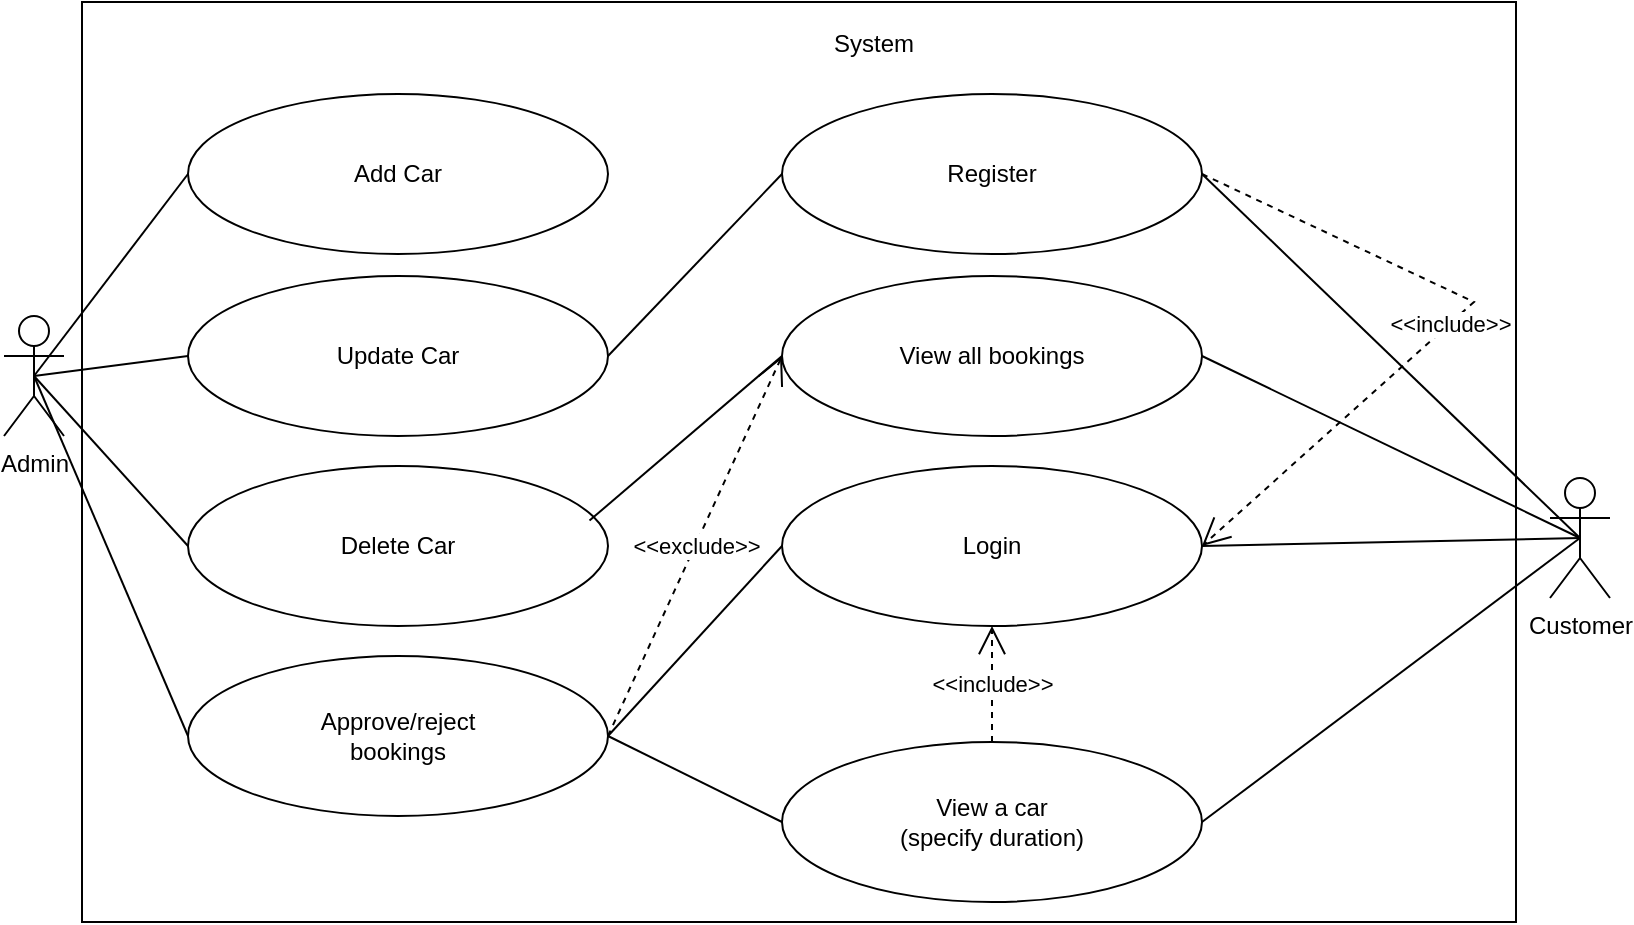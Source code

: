 <mxfile version="27.0.3">
  <diagram name="Page-1" id="VcuLmdytVTQZ5WLBHurv">
    <mxGraphModel dx="1042" dy="562" grid="0" gridSize="10" guides="1" tooltips="1" connect="1" arrows="1" fold="1" page="1" pageScale="1" pageWidth="850" pageHeight="1100" math="0" shadow="0">
      <root>
        <mxCell id="0" />
        <mxCell id="1" parent="0" />
        <mxCell id="GmY9_GItGqDkAXkPfu6z-1" value="&lt;div&gt;Add Car&lt;/div&gt;" style="ellipse;whiteSpace=wrap;html=1;" vertex="1" parent="1">
          <mxGeometry x="112" y="50" width="210" height="80" as="geometry" />
        </mxCell>
        <mxCell id="GmY9_GItGqDkAXkPfu6z-3" value="Delete Car" style="ellipse;whiteSpace=wrap;html=1;" vertex="1" parent="1">
          <mxGeometry x="112" y="236" width="210" height="80" as="geometry" />
        </mxCell>
        <mxCell id="GmY9_GItGqDkAXkPfu6z-4" value="Approve/reject&lt;div&gt;bookings&lt;/div&gt;" style="ellipse;whiteSpace=wrap;html=1;" vertex="1" parent="1">
          <mxGeometry x="112" y="331" width="210" height="80" as="geometry" />
        </mxCell>
        <mxCell id="GmY9_GItGqDkAXkPfu6z-5" value="Register" style="ellipse;whiteSpace=wrap;html=1;" vertex="1" parent="1">
          <mxGeometry x="409" y="50" width="210" height="80" as="geometry" />
        </mxCell>
        <mxCell id="GmY9_GItGqDkAXkPfu6z-7" value="View all bookings" style="ellipse;whiteSpace=wrap;html=1;" vertex="1" parent="1">
          <mxGeometry x="409" y="141" width="210" height="80" as="geometry" />
        </mxCell>
        <mxCell id="GmY9_GItGqDkAXkPfu6z-8" value="Login" style="ellipse;whiteSpace=wrap;html=1;" vertex="1" parent="1">
          <mxGeometry x="409" y="236" width="210" height="80" as="geometry" />
        </mxCell>
        <mxCell id="GmY9_GItGqDkAXkPfu6z-9" value="View a car&lt;div&gt;(specify duration)&lt;/div&gt;" style="ellipse;whiteSpace=wrap;html=1;" vertex="1" parent="1">
          <mxGeometry x="409" y="374" width="210" height="80" as="geometry" />
        </mxCell>
        <mxCell id="GmY9_GItGqDkAXkPfu6z-10" value="" style="endArrow=none;html=1;rounded=0;entryX=0;entryY=0.5;entryDx=0;entryDy=0;exitX=1;exitY=0.5;exitDx=0;exitDy=0;" edge="1" parent="1" source="GmY9_GItGqDkAXkPfu6z-2" target="GmY9_GItGqDkAXkPfu6z-5">
          <mxGeometry width="50" height="50" relative="1" as="geometry">
            <mxPoint x="430" y="180" as="sourcePoint" />
            <mxPoint x="480" y="130" as="targetPoint" />
          </mxGeometry>
        </mxCell>
        <mxCell id="GmY9_GItGqDkAXkPfu6z-11" value="" style="endArrow=none;html=1;rounded=0;entryX=0;entryY=0.5;entryDx=0;entryDy=0;exitX=0.956;exitY=0.341;exitDx=0;exitDy=0;exitPerimeter=0;" edge="1" parent="1" source="GmY9_GItGqDkAXkPfu6z-3" target="GmY9_GItGqDkAXkPfu6z-7">
          <mxGeometry width="50" height="50" relative="1" as="geometry">
            <mxPoint x="425" y="290" as="sourcePoint" />
            <mxPoint x="510.0" y="170.0" as="targetPoint" />
          </mxGeometry>
        </mxCell>
        <mxCell id="GmY9_GItGqDkAXkPfu6z-12" value="Admin" style="shape=umlActor;verticalLabelPosition=bottom;verticalAlign=top;html=1;outlineConnect=0;" vertex="1" parent="1">
          <mxGeometry x="20" y="161" width="30" height="60" as="geometry" />
        </mxCell>
        <mxCell id="GmY9_GItGqDkAXkPfu6z-17" value="" style="endArrow=none;html=1;rounded=0;exitX=1;exitY=0.5;exitDx=0;exitDy=0;entryX=0;entryY=0.5;entryDx=0;entryDy=0;" edge="1" parent="1" source="GmY9_GItGqDkAXkPfu6z-4" target="GmY9_GItGqDkAXkPfu6z-8">
          <mxGeometry width="50" height="50" relative="1" as="geometry">
            <mxPoint x="430" y="390" as="sourcePoint" />
            <mxPoint x="480" y="340" as="targetPoint" />
          </mxGeometry>
        </mxCell>
        <mxCell id="GmY9_GItGqDkAXkPfu6z-18" value="" style="endArrow=none;html=1;rounded=0;exitX=1;exitY=0.5;exitDx=0;exitDy=0;entryX=0;entryY=0.5;entryDx=0;entryDy=0;" edge="1" parent="1" source="GmY9_GItGqDkAXkPfu6z-4" target="GmY9_GItGqDkAXkPfu6z-9">
          <mxGeometry width="50" height="50" relative="1" as="geometry">
            <mxPoint x="440" y="390" as="sourcePoint" />
            <mxPoint x="490" y="340" as="targetPoint" />
          </mxGeometry>
        </mxCell>
        <mxCell id="GmY9_GItGqDkAXkPfu6z-22" value="System" style="text;html=1;align=center;verticalAlign=middle;whiteSpace=wrap;rounded=0;" vertex="1" parent="1">
          <mxGeometry x="425" y="10" width="60" height="30" as="geometry" />
        </mxCell>
        <mxCell id="GmY9_GItGqDkAXkPfu6z-23" value="" style="endArrow=none;html=1;rounded=0;entryX=0;entryY=0.5;entryDx=0;entryDy=0;exitX=0.5;exitY=0.5;exitDx=0;exitDy=0;exitPerimeter=0;" edge="1" parent="1" source="GmY9_GItGqDkAXkPfu6z-12" target="GmY9_GItGqDkAXkPfu6z-1">
          <mxGeometry width="50" height="50" relative="1" as="geometry">
            <mxPoint x="90" y="150" as="sourcePoint" />
            <mxPoint x="217.79" y="69.0" as="targetPoint" />
          </mxGeometry>
        </mxCell>
        <mxCell id="GmY9_GItGqDkAXkPfu6z-24" value="" style="endArrow=none;html=1;rounded=0;entryX=0.078;entryY=0.264;entryDx=0;entryDy=0;entryPerimeter=0;exitX=0.5;exitY=0.5;exitDx=0;exitDy=0;exitPerimeter=0;" edge="1" parent="1" source="GmY9_GItGqDkAXkPfu6z-2">
          <mxGeometry width="50" height="50" relative="1" as="geometry">
            <mxPoint x="73" y="130" as="sourcePoint" />
            <mxPoint x="216.02" y="165.76" as="targetPoint" />
          </mxGeometry>
        </mxCell>
        <mxCell id="GmY9_GItGqDkAXkPfu6z-25" value="" style="endArrow=none;html=1;rounded=0;entryX=0;entryY=0.5;entryDx=0;entryDy=0;exitX=0.5;exitY=0.5;exitDx=0;exitDy=0;exitPerimeter=0;" edge="1" parent="1" source="GmY9_GItGqDkAXkPfu6z-12" target="GmY9_GItGqDkAXkPfu6z-3">
          <mxGeometry width="50" height="50" relative="1" as="geometry">
            <mxPoint x="95" y="150" as="sourcePoint" />
            <mxPoint x="217.2" y="269.01" as="targetPoint" />
          </mxGeometry>
        </mxCell>
        <mxCell id="GmY9_GItGqDkAXkPfu6z-27" value="" style="endArrow=none;html=1;rounded=0;exitX=0.5;exitY=0.5;exitDx=0;exitDy=0;exitPerimeter=0;entryX=0;entryY=0.5;entryDx=0;entryDy=0;" edge="1" parent="1" source="GmY9_GItGqDkAXkPfu6z-12" target="GmY9_GItGqDkAXkPfu6z-4">
          <mxGeometry width="50" height="50" relative="1" as="geometry">
            <mxPoint x="64" y="221" as="sourcePoint" />
            <mxPoint x="216" y="373" as="targetPoint" />
          </mxGeometry>
        </mxCell>
        <mxCell id="GmY9_GItGqDkAXkPfu6z-29" value="Customer" style="shape=umlActor;verticalLabelPosition=bottom;verticalAlign=top;html=1;outlineConnect=0;" vertex="1" parent="1">
          <mxGeometry x="793" y="242" width="30" height="60" as="geometry" />
        </mxCell>
        <mxCell id="GmY9_GItGqDkAXkPfu6z-32" value="" style="endArrow=none;html=1;rounded=0;entryX=0.5;entryY=0.5;entryDx=0;entryDy=0;entryPerimeter=0;exitX=1;exitY=0.5;exitDx=0;exitDy=0;" edge="1" parent="1" source="GmY9_GItGqDkAXkPfu6z-9" target="GmY9_GItGqDkAXkPfu6z-29">
          <mxGeometry width="50" height="50" relative="1" as="geometry">
            <mxPoint x="725.19" y="464.89" as="sourcePoint" />
            <mxPoint x="780" y="397" as="targetPoint" />
          </mxGeometry>
        </mxCell>
        <mxCell id="GmY9_GItGqDkAXkPfu6z-33" value="" style="endArrow=none;html=1;rounded=0;entryX=0.5;entryY=0.5;entryDx=0;entryDy=0;entryPerimeter=0;exitX=1;exitY=0.5;exitDx=0;exitDy=0;" edge="1" parent="1" source="GmY9_GItGqDkAXkPfu6z-8" target="GmY9_GItGqDkAXkPfu6z-29">
          <mxGeometry width="50" height="50" relative="1" as="geometry">
            <mxPoint x="716" y="368" as="sourcePoint" />
            <mxPoint x="830" y="407" as="targetPoint" />
          </mxGeometry>
        </mxCell>
        <mxCell id="GmY9_GItGqDkAXkPfu6z-36" value="" style="endArrow=none;html=1;rounded=0;entryX=1;entryY=0.5;entryDx=0;entryDy=0;exitX=0.5;exitY=0.5;exitDx=0;exitDy=0;exitPerimeter=0;" edge="1" parent="1" source="GmY9_GItGqDkAXkPfu6z-29" target="GmY9_GItGqDkAXkPfu6z-7">
          <mxGeometry width="50" height="50" relative="1" as="geometry">
            <mxPoint x="441" y="391" as="sourcePoint" />
            <mxPoint x="491" y="341" as="targetPoint" />
          </mxGeometry>
        </mxCell>
        <mxCell id="GmY9_GItGqDkAXkPfu6z-37" value="" style="endArrow=none;html=1;rounded=0;entryX=1;entryY=0.5;entryDx=0;entryDy=0;exitX=0.5;exitY=0.5;exitDx=0;exitDy=0;exitPerimeter=0;" edge="1" parent="1" source="GmY9_GItGqDkAXkPfu6z-29" target="GmY9_GItGqDkAXkPfu6z-5">
          <mxGeometry width="50" height="50" relative="1" as="geometry">
            <mxPoint x="460" y="394" as="sourcePoint" />
            <mxPoint x="491" y="341" as="targetPoint" />
          </mxGeometry>
        </mxCell>
        <mxCell id="GmY9_GItGqDkAXkPfu6z-41" value="" style="endArrow=none;html=1;rounded=0;entryX=0;entryY=0.5;entryDx=0;entryDy=0;exitX=0.5;exitY=0.5;exitDx=0;exitDy=0;exitPerimeter=0;" edge="1" parent="1" source="GmY9_GItGqDkAXkPfu6z-12" target="GmY9_GItGqDkAXkPfu6z-2">
          <mxGeometry width="50" height="50" relative="1" as="geometry">
            <mxPoint x="35" y="191" as="sourcePoint" />
            <mxPoint x="216.02" y="165.76" as="targetPoint" />
          </mxGeometry>
        </mxCell>
        <mxCell id="GmY9_GItGqDkAXkPfu6z-2" value="Update Car" style="ellipse;whiteSpace=wrap;html=1;" vertex="1" parent="1">
          <mxGeometry x="112" y="141" width="210" height="80" as="geometry" />
        </mxCell>
        <mxCell id="GmY9_GItGqDkAXkPfu6z-42" value="" style="rounded=0;whiteSpace=wrap;html=1;fillColor=none;" vertex="1" parent="1">
          <mxGeometry x="59" y="4" width="717" height="460" as="geometry" />
        </mxCell>
        <mxCell id="GmY9_GItGqDkAXkPfu6z-43" value="&amp;lt;&amp;lt;include&amp;gt;&amp;gt;" style="endArrow=open;endSize=12;dashed=1;html=1;rounded=0;exitX=0.5;exitY=0;exitDx=0;exitDy=0;entryX=0.5;entryY=1;entryDx=0;entryDy=0;" edge="1" parent="1" source="GmY9_GItGqDkAXkPfu6z-9" target="GmY9_GItGqDkAXkPfu6z-8">
          <mxGeometry width="160" relative="1" as="geometry">
            <mxPoint x="488" y="471" as="sourcePoint" />
            <mxPoint x="433" y="246" as="targetPoint" />
          </mxGeometry>
        </mxCell>
        <mxCell id="GmY9_GItGqDkAXkPfu6z-45" value="&amp;lt;&amp;lt;exclude&amp;gt;&amp;gt;" style="endArrow=open;endSize=12;dashed=1;html=1;rounded=0;exitX=1;exitY=0.5;exitDx=0;exitDy=0;entryX=0;entryY=0.5;entryDx=0;entryDy=0;" edge="1" parent="1" source="GmY9_GItGqDkAXkPfu6z-4" target="GmY9_GItGqDkAXkPfu6z-7">
          <mxGeometry width="160" relative="1" as="geometry">
            <mxPoint x="347" y="217" as="sourcePoint" />
            <mxPoint x="507" y="217" as="targetPoint" />
          </mxGeometry>
        </mxCell>
        <mxCell id="GmY9_GItGqDkAXkPfu6z-46" value="&amp;lt;&amp;lt;include&amp;gt;&amp;gt;" style="endArrow=open;endSize=12;dashed=1;html=1;rounded=0;exitX=1;exitY=0.5;exitDx=0;exitDy=0;entryX=1;entryY=0.5;entryDx=0;entryDy=0;" edge="1" parent="1" source="GmY9_GItGqDkAXkPfu6z-5" target="GmY9_GItGqDkAXkPfu6z-8">
          <mxGeometry width="160" relative="1" as="geometry">
            <mxPoint x="347" y="217" as="sourcePoint" />
            <mxPoint x="507" y="217" as="targetPoint" />
            <Array as="points">
              <mxPoint x="755" y="154" />
            </Array>
          </mxGeometry>
        </mxCell>
      </root>
    </mxGraphModel>
  </diagram>
</mxfile>
